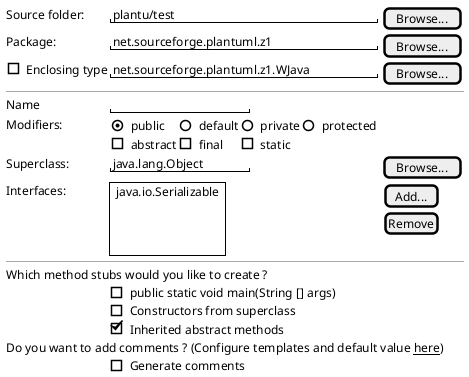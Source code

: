 {
  "sha1": "aqlls84met9pyqqfb5a9bibnlpz4kt6",
  "insertion": {
    "when": "2024-05-30T20:48:21.934Z",
    "user": "plantuml@gmail.com"
  }
}
@startsalt
{
Source folder:    | "plantu/test                      " | [Browse...]
Package:          | "net.sourceforge.plantuml.z1      " | [Browse...]
[] Enclosing type | "net.sourceforge.plantuml.z1.WJava" | [Browse...]
-- | * | *
Name         | "                 "
Modifiers:   | { (X) public | () default | () private | () protected
                [] abstract | [] final   | [] static }
Superclass:  | "java.lang.Object " | [Browse...]
Interfaces:  | {+ .| java.io.Serializable | .
                  .
                  .
                  .   }            |  { [Add...]
                                        [Remove] }
-- | * | *
Which method stubs would you like to create ? | * | *
. | [] public static void main(String [] args)
. | [] Constructors from superclass
. | [X] Inherited abstract methods

Do you want to add comments ? (Configure templates and default value <u>here</u>) | * | *
. | [] Generate comments

}
@endsalt
